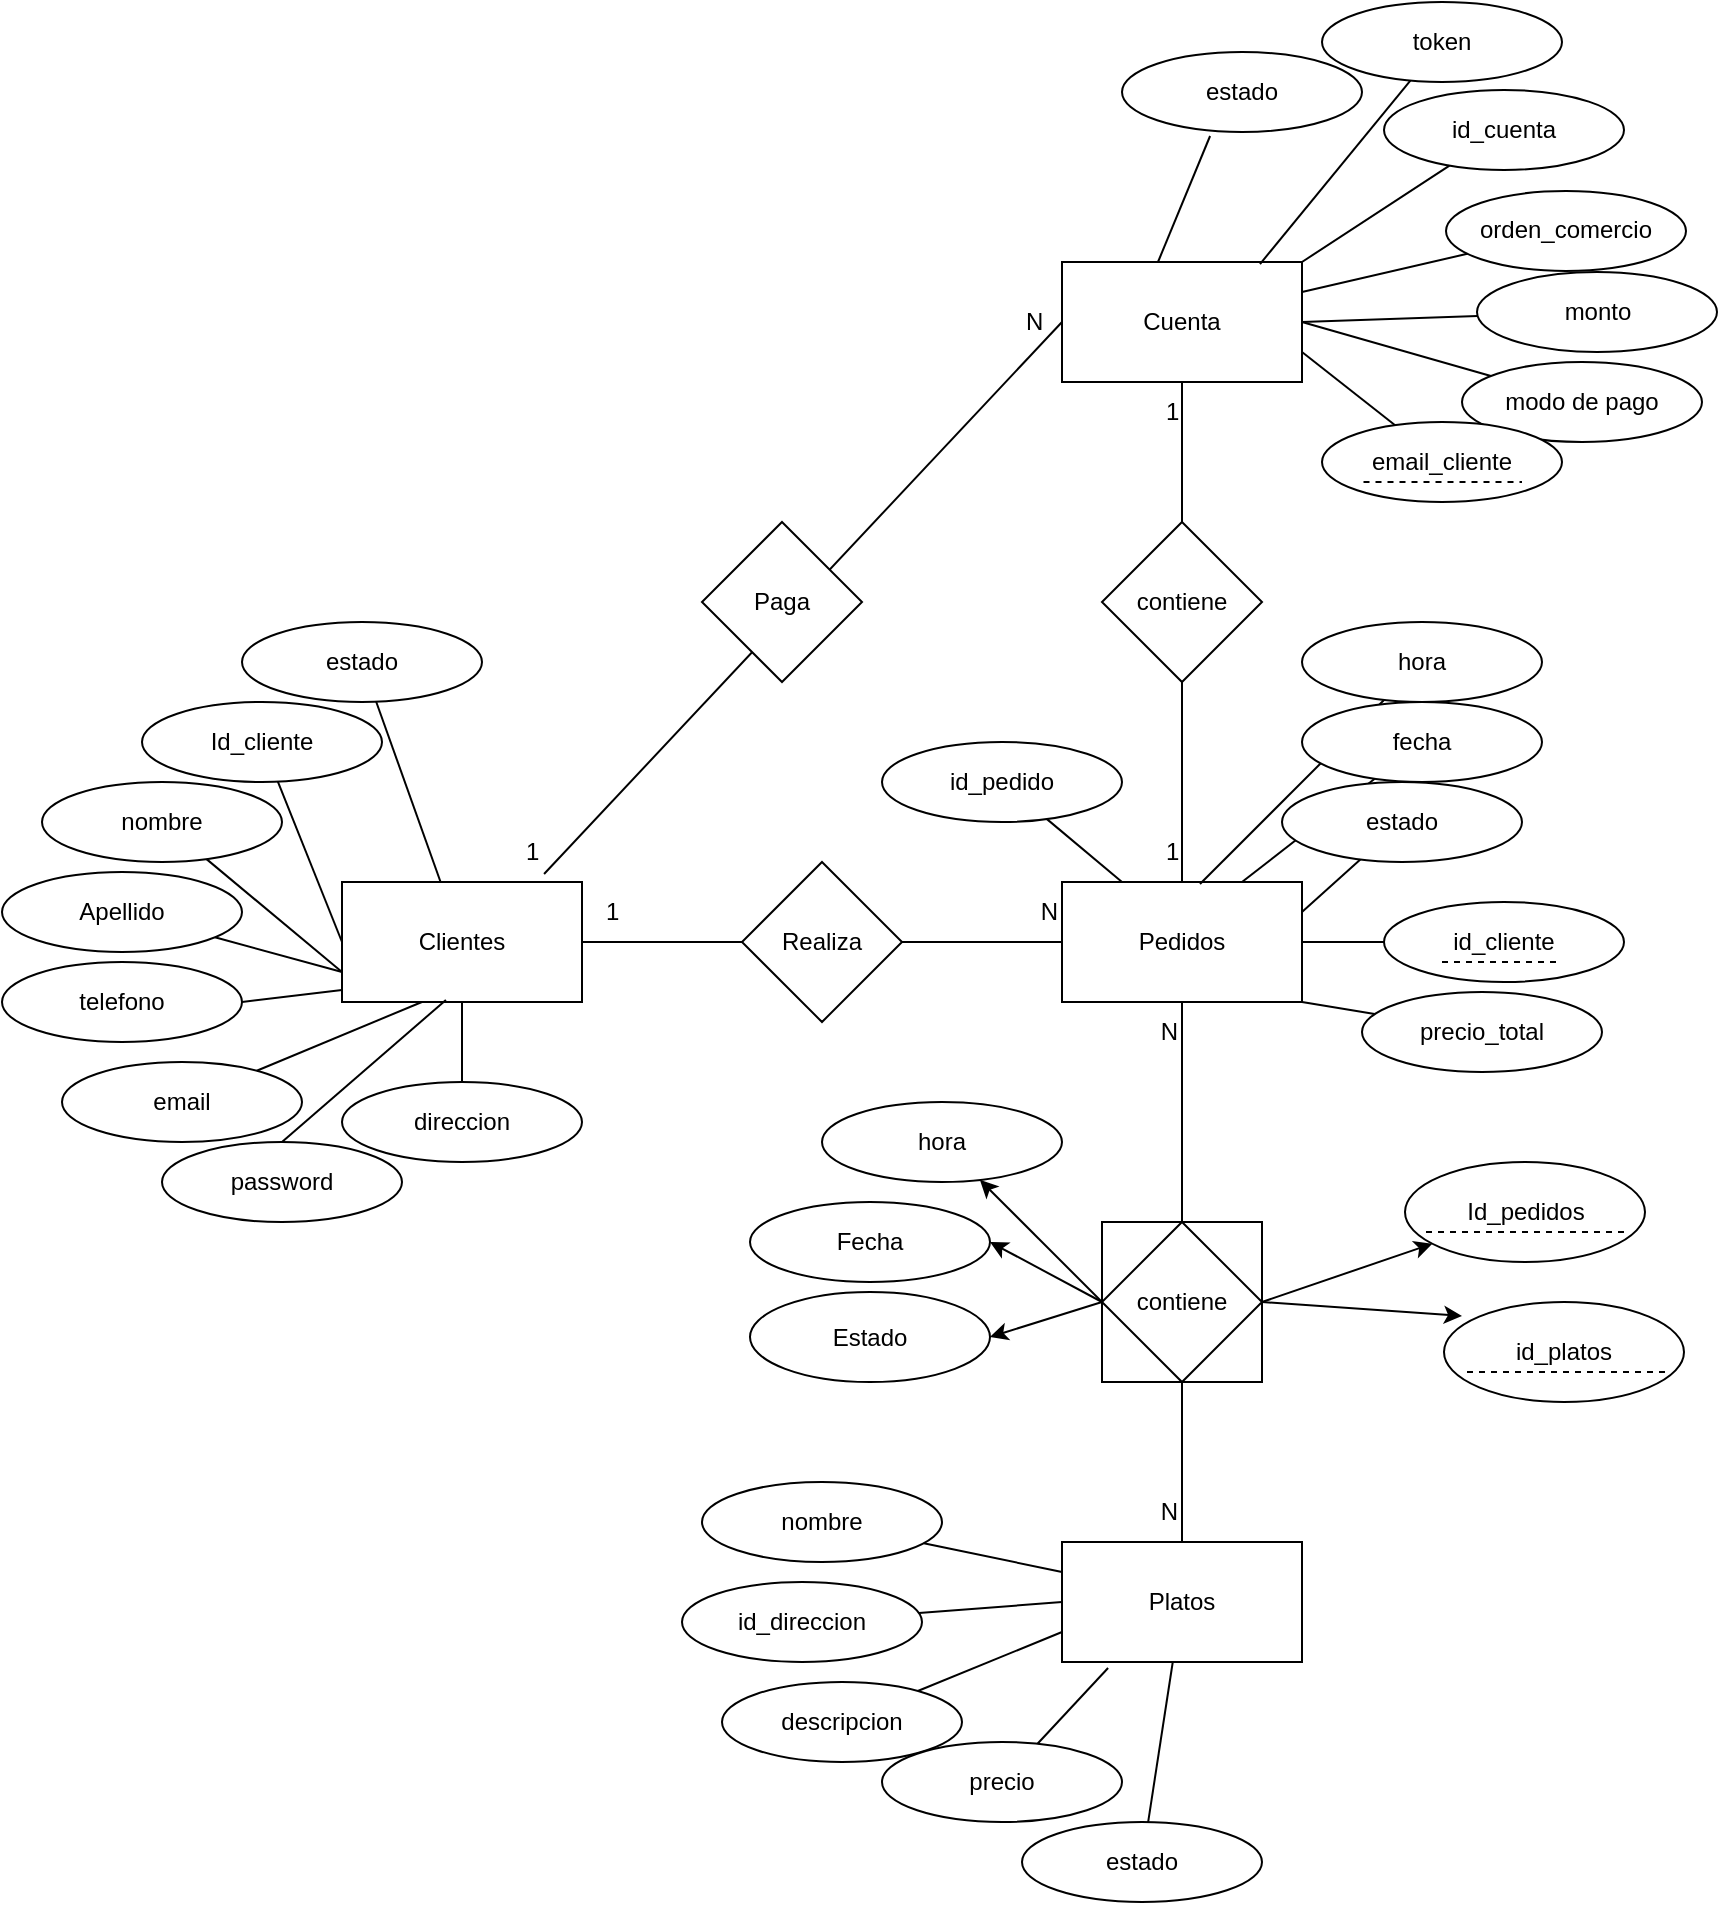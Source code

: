 <mxfile version="15.4.3" type="github">
  <diagram id="s59gSEYK92OxBtgS_U3n" name="Page-1">
    <mxGraphModel dx="2249" dy="1915" grid="1" gridSize="10" guides="1" tooltips="1" connect="1" arrows="1" fold="1" page="1" pageScale="1" pageWidth="827" pageHeight="1169" math="0" shadow="0">
      <root>
        <mxCell id="0" />
        <mxCell id="1" parent="0" />
        <mxCell id="dfuQ-5S-Oy3tqyz46M89-1" value="" style="whiteSpace=wrap;html=1;aspect=fixed;" vertex="1" parent="1">
          <mxGeometry x="470" y="310" width="80" height="80" as="geometry" />
        </mxCell>
        <mxCell id="wE-_WhlfQiMFLJXKhOxG-1" value="Clientes" style="rounded=0;whiteSpace=wrap;html=1;" parent="1" vertex="1">
          <mxGeometry x="90" y="140" width="120" height="60" as="geometry" />
        </mxCell>
        <mxCell id="wE-_WhlfQiMFLJXKhOxG-2" value="Platos" style="rounded=0;whiteSpace=wrap;html=1;" parent="1" vertex="1">
          <mxGeometry x="450" y="470" width="120" height="60" as="geometry" />
        </mxCell>
        <mxCell id="wE-_WhlfQiMFLJXKhOxG-5" value="Cuenta" style="rounded=0;whiteSpace=wrap;html=1;" parent="1" vertex="1">
          <mxGeometry x="450" y="-170" width="120" height="60" as="geometry" />
        </mxCell>
        <mxCell id="wE-_WhlfQiMFLJXKhOxG-6" value="Pedidos" style="rounded=0;whiteSpace=wrap;html=1;" parent="1" vertex="1">
          <mxGeometry x="450" y="140" width="120" height="60" as="geometry" />
        </mxCell>
        <mxCell id="wE-_WhlfQiMFLJXKhOxG-7" value="Realiza" style="rhombus;whiteSpace=wrap;html=1;" parent="1" vertex="1">
          <mxGeometry x="290" y="130" width="80" height="80" as="geometry" />
        </mxCell>
        <mxCell id="wE-_WhlfQiMFLJXKhOxG-18" value="" style="endArrow=none;html=1;rounded=0;strokeColor=default;edgeStyle=orthogonalEdgeStyle;exitX=1;exitY=0.5;exitDx=0;exitDy=0;entryX=0;entryY=0.5;entryDx=0;entryDy=0;" parent="1" source="wE-_WhlfQiMFLJXKhOxG-1" target="wE-_WhlfQiMFLJXKhOxG-7" edge="1">
          <mxGeometry width="50" height="50" relative="1" as="geometry">
            <mxPoint x="290" y="160" as="sourcePoint" />
            <mxPoint x="340" y="110" as="targetPoint" />
          </mxGeometry>
        </mxCell>
        <mxCell id="wE-_WhlfQiMFLJXKhOxG-19" value="" style="endArrow=none;html=1;rounded=0;strokeColor=default;edgeStyle=orthogonalEdgeStyle;exitX=1;exitY=0.5;exitDx=0;exitDy=0;entryX=0;entryY=0.5;entryDx=0;entryDy=0;" parent="1" source="wE-_WhlfQiMFLJXKhOxG-7" target="wE-_WhlfQiMFLJXKhOxG-6" edge="1">
          <mxGeometry width="50" height="50" relative="1" as="geometry">
            <mxPoint x="390" y="169.5" as="sourcePoint" />
            <mxPoint x="480" y="169.5" as="targetPoint" />
          </mxGeometry>
        </mxCell>
        <mxCell id="wE-_WhlfQiMFLJXKhOxG-20" value="1" style="text;html=1;strokeColor=none;fillColor=none;align=left;verticalAlign=middle;whiteSpace=wrap;rounded=0;" parent="1" vertex="1">
          <mxGeometry x="220" y="140" width="60" height="30" as="geometry" />
        </mxCell>
        <mxCell id="wE-_WhlfQiMFLJXKhOxG-23" value="&lt;div align=&quot;right&quot;&gt;N&lt;/div&gt;" style="text;html=1;strokeColor=none;fillColor=none;align=right;verticalAlign=middle;whiteSpace=wrap;rounded=0;" parent="1" vertex="1">
          <mxGeometry x="390" y="140" width="60" height="30" as="geometry" />
        </mxCell>
        <mxCell id="wE-_WhlfQiMFLJXKhOxG-24" value="&lt;div align=&quot;center&quot;&gt;Id_cliente&lt;/div&gt;" style="ellipse;whiteSpace=wrap;html=1;strokeWidth=1;align=center;" parent="1" vertex="1">
          <mxGeometry x="-10" y="50" width="120" height="40" as="geometry" />
        </mxCell>
        <mxCell id="wE-_WhlfQiMFLJXKhOxG-25" value="" style="endArrow=none;html=1;rounded=0;strokeColor=default;exitX=0;exitY=0.5;exitDx=0;exitDy=0;" parent="1" source="wE-_WhlfQiMFLJXKhOxG-1" target="wE-_WhlfQiMFLJXKhOxG-24" edge="1">
          <mxGeometry width="50" height="50" relative="1" as="geometry">
            <mxPoint x="380" y="180" as="sourcePoint" />
            <mxPoint x="460" y="180" as="targetPoint" />
          </mxGeometry>
        </mxCell>
        <mxCell id="wE-_WhlfQiMFLJXKhOxG-26" value="&lt;div align=&quot;center&quot;&gt;nombre&lt;/div&gt;" style="ellipse;whiteSpace=wrap;html=1;strokeWidth=1;align=center;" parent="1" vertex="1">
          <mxGeometry x="-60" y="90" width="120" height="40" as="geometry" />
        </mxCell>
        <mxCell id="wE-_WhlfQiMFLJXKhOxG-27" value="" style="endArrow=none;html=1;rounded=0;strokeColor=default;exitX=0;exitY=0.75;exitDx=0;exitDy=0;" parent="1" source="wE-_WhlfQiMFLJXKhOxG-1" target="wE-_WhlfQiMFLJXKhOxG-26" edge="1">
          <mxGeometry width="50" height="50" relative="1" as="geometry">
            <mxPoint x="80" y="230" as="sourcePoint" />
            <mxPoint x="450" y="240" as="targetPoint" />
          </mxGeometry>
        </mxCell>
        <mxCell id="wE-_WhlfQiMFLJXKhOxG-28" value="&lt;div align=&quot;center&quot;&gt;Apellido&lt;/div&gt;" style="ellipse;whiteSpace=wrap;html=1;strokeWidth=1;align=center;" parent="1" vertex="1">
          <mxGeometry x="-80" y="135" width="120" height="40" as="geometry" />
        </mxCell>
        <mxCell id="wE-_WhlfQiMFLJXKhOxG-29" value="" style="endArrow=none;html=1;rounded=0;strokeColor=default;exitX=0;exitY=0.75;exitDx=0;exitDy=0;" parent="1" source="wE-_WhlfQiMFLJXKhOxG-1" target="wE-_WhlfQiMFLJXKhOxG-28" edge="1">
          <mxGeometry width="50" height="50" relative="1" as="geometry">
            <mxPoint x="140" y="270" as="sourcePoint" />
            <mxPoint x="510" y="280" as="targetPoint" />
          </mxGeometry>
        </mxCell>
        <mxCell id="wE-_WhlfQiMFLJXKhOxG-30" value="&lt;div align=&quot;center&quot;&gt;telefono&lt;/div&gt;" style="ellipse;whiteSpace=wrap;html=1;strokeWidth=1;align=center;" parent="1" vertex="1">
          <mxGeometry x="-80" y="180" width="120" height="40" as="geometry" />
        </mxCell>
        <mxCell id="wE-_WhlfQiMFLJXKhOxG-31" value="" style="endArrow=none;html=1;rounded=0;strokeColor=default;entryX=1;entryY=0.5;entryDx=0;entryDy=0;exitX=0;exitY=0.9;exitDx=0;exitDy=0;exitPerimeter=0;" parent="1" source="wE-_WhlfQiMFLJXKhOxG-1" target="wE-_WhlfQiMFLJXKhOxG-30" edge="1">
          <mxGeometry width="50" height="50" relative="1" as="geometry">
            <mxPoint x="140" y="300" as="sourcePoint" />
            <mxPoint x="510" y="310" as="targetPoint" />
          </mxGeometry>
        </mxCell>
        <mxCell id="wE-_WhlfQiMFLJXKhOxG-32" value="&lt;div align=&quot;center&quot;&gt;email&lt;/div&gt;" style="ellipse;whiteSpace=wrap;html=1;strokeWidth=1;align=center;" parent="1" vertex="1">
          <mxGeometry x="-50" y="230" width="120" height="40" as="geometry" />
        </mxCell>
        <mxCell id="wE-_WhlfQiMFLJXKhOxG-33" value="" style="endArrow=none;html=1;rounded=0;strokeColor=default;exitX=0.333;exitY=1;exitDx=0;exitDy=0;exitPerimeter=0;" parent="1" source="wE-_WhlfQiMFLJXKhOxG-1" target="wE-_WhlfQiMFLJXKhOxG-32" edge="1">
          <mxGeometry width="50" height="50" relative="1" as="geometry">
            <mxPoint x="245" y="270" as="sourcePoint" />
            <mxPoint x="615" y="280" as="targetPoint" />
          </mxGeometry>
        </mxCell>
        <mxCell id="wE-_WhlfQiMFLJXKhOxG-34" value="&lt;div align=&quot;center&quot;&gt;password&lt;br&gt;&lt;/div&gt;" style="ellipse;whiteSpace=wrap;html=1;strokeWidth=1;align=center;" parent="1" vertex="1">
          <mxGeometry y="270" width="120" height="40" as="geometry" />
        </mxCell>
        <mxCell id="wE-_WhlfQiMFLJXKhOxG-35" value="" style="endArrow=none;html=1;rounded=0;strokeColor=default;exitX=0.433;exitY=0.983;exitDx=0;exitDy=0;entryX=0.5;entryY=0;entryDx=0;entryDy=0;exitPerimeter=0;" parent="1" source="wE-_WhlfQiMFLJXKhOxG-1" target="wE-_WhlfQiMFLJXKhOxG-34" edge="1">
          <mxGeometry width="50" height="50" relative="1" as="geometry">
            <mxPoint x="320" y="270" as="sourcePoint" />
            <mxPoint x="690" y="280" as="targetPoint" />
          </mxGeometry>
        </mxCell>
        <mxCell id="wE-_WhlfQiMFLJXKhOxG-37" value="&lt;div align=&quot;center&quot;&gt;direccion&lt;/div&gt;" style="ellipse;whiteSpace=wrap;html=1;strokeWidth=1;align=center;" parent="1" vertex="1">
          <mxGeometry x="90" y="240" width="120" height="40" as="geometry" />
        </mxCell>
        <mxCell id="wE-_WhlfQiMFLJXKhOxG-38" value="" style="endArrow=none;html=1;rounded=0;strokeColor=default;entryX=0.5;entryY=0;entryDx=0;entryDy=0;" parent="1" source="wE-_WhlfQiMFLJXKhOxG-1" target="wE-_WhlfQiMFLJXKhOxG-37" edge="1">
          <mxGeometry width="50" height="50" relative="1" as="geometry">
            <mxPoint x="320" y="310" as="sourcePoint" />
            <mxPoint x="690" y="320" as="targetPoint" />
          </mxGeometry>
        </mxCell>
        <mxCell id="wE-_WhlfQiMFLJXKhOxG-39" value="&lt;div align=&quot;center&quot;&gt;id_pedido&lt;/div&gt;" style="ellipse;whiteSpace=wrap;html=1;strokeWidth=1;align=center;" parent="1" vertex="1">
          <mxGeometry x="360" y="70" width="120" height="40.02" as="geometry" />
        </mxCell>
        <mxCell id="wE-_WhlfQiMFLJXKhOxG-40" value="" style="endArrow=none;html=1;rounded=0;strokeColor=default;exitX=0.25;exitY=0;exitDx=0;exitDy=0;" parent="1" source="wE-_WhlfQiMFLJXKhOxG-6" target="wE-_WhlfQiMFLJXKhOxG-39" edge="1">
          <mxGeometry width="50" height="50" relative="1" as="geometry">
            <mxPoint x="492.96" y="135.0" as="sourcePoint" />
            <mxPoint x="974" y="69.98" as="targetPoint" />
          </mxGeometry>
        </mxCell>
        <mxCell id="wE-_WhlfQiMFLJXKhOxG-41" value="&lt;div align=&quot;center&quot;&gt;hora&lt;/div&gt;" style="ellipse;whiteSpace=wrap;html=1;strokeWidth=1;align=center;" parent="1" vertex="1">
          <mxGeometry x="570" y="10.0" width="120" height="40" as="geometry" />
        </mxCell>
        <mxCell id="wE-_WhlfQiMFLJXKhOxG-42" value="" style="endArrow=none;html=1;rounded=0;strokeColor=default;exitX=0.575;exitY=0.017;exitDx=0;exitDy=0;exitPerimeter=0;" parent="1" source="wE-_WhlfQiMFLJXKhOxG-6" target="wE-_WhlfQiMFLJXKhOxG-41" edge="1">
          <mxGeometry width="50" height="50" relative="1" as="geometry">
            <mxPoint x="760" y="80" as="sourcePoint" />
            <mxPoint x="1130" y="90" as="targetPoint" />
          </mxGeometry>
        </mxCell>
        <mxCell id="wE-_WhlfQiMFLJXKhOxG-43" value="&lt;div align=&quot;center&quot;&gt;fecha&lt;/div&gt;" style="ellipse;whiteSpace=wrap;html=1;strokeWidth=1;align=center;" parent="1" vertex="1">
          <mxGeometry x="570" y="50.0" width="120" height="40" as="geometry" />
        </mxCell>
        <mxCell id="wE-_WhlfQiMFLJXKhOxG-44" value="" style="endArrow=none;html=1;rounded=0;strokeColor=default;exitX=0.75;exitY=0;exitDx=0;exitDy=0;" parent="1" source="wE-_WhlfQiMFLJXKhOxG-6" target="wE-_WhlfQiMFLJXKhOxG-43" edge="1">
          <mxGeometry width="50" height="50" relative="1" as="geometry">
            <mxPoint x="800" y="99.98" as="sourcePoint" />
            <mxPoint x="1170" y="109.98" as="targetPoint" />
          </mxGeometry>
        </mxCell>
        <mxCell id="wE-_WhlfQiMFLJXKhOxG-45" value="&lt;div align=&quot;center&quot;&gt;estado&lt;/div&gt;" style="ellipse;whiteSpace=wrap;html=1;strokeWidth=1;align=center;" parent="1" vertex="1">
          <mxGeometry x="560" y="90" width="120" height="40" as="geometry" />
        </mxCell>
        <mxCell id="wE-_WhlfQiMFLJXKhOxG-46" value="" style="endArrow=none;html=1;rounded=0;strokeColor=default;exitX=1;exitY=0.25;exitDx=0;exitDy=0;" parent="1" source="wE-_WhlfQiMFLJXKhOxG-6" target="wE-_WhlfQiMFLJXKhOxG-45" edge="1">
          <mxGeometry width="50" height="50" relative="1" as="geometry">
            <mxPoint x="810" y="115" as="sourcePoint" />
            <mxPoint x="1180" y="125" as="targetPoint" />
          </mxGeometry>
        </mxCell>
        <mxCell id="wE-_WhlfQiMFLJXKhOxG-47" value="&lt;div align=&quot;center&quot;&gt;estado&lt;/div&gt;" style="ellipse;whiteSpace=wrap;html=1;strokeWidth=1;align=center;" parent="1" vertex="1">
          <mxGeometry x="40" y="10" width="120" height="40" as="geometry" />
        </mxCell>
        <mxCell id="wE-_WhlfQiMFLJXKhOxG-48" value="" style="endArrow=none;html=1;rounded=0;strokeColor=default;" parent="1" source="wE-_WhlfQiMFLJXKhOxG-1" target="wE-_WhlfQiMFLJXKhOxG-47" edge="1">
          <mxGeometry width="50" height="50" relative="1" as="geometry">
            <mxPoint x="230" y="30" as="sourcePoint" />
            <mxPoint x="600" y="40" as="targetPoint" />
          </mxGeometry>
        </mxCell>
        <mxCell id="wE-_WhlfQiMFLJXKhOxG-49" value="&lt;div align=&quot;center&quot;&gt;precio_total&lt;br&gt;&lt;/div&gt;" style="ellipse;whiteSpace=wrap;html=1;strokeWidth=1;align=center;" parent="1" vertex="1">
          <mxGeometry x="600" y="195" width="120" height="40" as="geometry" />
        </mxCell>
        <mxCell id="wE-_WhlfQiMFLJXKhOxG-50" value="" style="endArrow=none;html=1;rounded=0;strokeColor=default;exitX=1;exitY=1;exitDx=0;exitDy=0;" parent="1" source="wE-_WhlfQiMFLJXKhOxG-6" target="wE-_WhlfQiMFLJXKhOxG-49" edge="1">
          <mxGeometry width="50" height="50" relative="1" as="geometry">
            <mxPoint x="810" y="200" as="sourcePoint" />
            <mxPoint x="1180" y="210" as="targetPoint" />
          </mxGeometry>
        </mxCell>
        <mxCell id="wE-_WhlfQiMFLJXKhOxG-51" value="contiene" style="rhombus;whiteSpace=wrap;html=1;strokeWidth=1;align=center;" parent="1" vertex="1">
          <mxGeometry x="470" y="310" width="80" height="80" as="geometry" />
        </mxCell>
        <mxCell id="wE-_WhlfQiMFLJXKhOxG-54" value="" style="endArrow=none;html=1;rounded=0;strokeColor=default;entryX=0.5;entryY=1;entryDx=0;entryDy=0;exitX=0.5;exitY=0;exitDx=0;exitDy=0;" parent="1" source="wE-_WhlfQiMFLJXKhOxG-51" target="wE-_WhlfQiMFLJXKhOxG-6" edge="1">
          <mxGeometry width="50" height="50" relative="1" as="geometry">
            <mxPoint x="480" y="270" as="sourcePoint" />
            <mxPoint x="530" y="220" as="targetPoint" />
          </mxGeometry>
        </mxCell>
        <mxCell id="wE-_WhlfQiMFLJXKhOxG-55" value="" style="endArrow=none;html=1;rounded=0;strokeColor=default;entryX=0.5;entryY=1;entryDx=0;entryDy=0;exitX=0.5;exitY=0;exitDx=0;exitDy=0;" parent="1" source="wE-_WhlfQiMFLJXKhOxG-2" target="wE-_WhlfQiMFLJXKhOxG-51" edge="1">
          <mxGeometry width="50" height="50" relative="1" as="geometry">
            <mxPoint x="510" y="390" as="sourcePoint" />
            <mxPoint x="509" y="350" as="targetPoint" />
          </mxGeometry>
        </mxCell>
        <mxCell id="wE-_WhlfQiMFLJXKhOxG-56" value="&lt;div align=&quot;right&quot;&gt;N&lt;/div&gt;" style="text;html=1;strokeColor=none;fillColor=none;align=right;verticalAlign=middle;whiteSpace=wrap;rounded=0;" parent="1" vertex="1">
          <mxGeometry x="450" y="200" width="60" height="30" as="geometry" />
        </mxCell>
        <mxCell id="wE-_WhlfQiMFLJXKhOxG-57" value="&lt;div align=&quot;right&quot;&gt;N&lt;/div&gt;" style="text;html=1;strokeColor=none;fillColor=none;align=right;verticalAlign=middle;whiteSpace=wrap;rounded=0;" parent="1" vertex="1">
          <mxGeometry x="450" y="440" width="60" height="30" as="geometry" />
        </mxCell>
        <mxCell id="wE-_WhlfQiMFLJXKhOxG-65" value="&lt;div align=&quot;center&quot;&gt;id_direccion&lt;/div&gt;" style="ellipse;whiteSpace=wrap;html=1;strokeWidth=1;align=center;" parent="1" vertex="1">
          <mxGeometry x="260" y="490" width="120" height="40" as="geometry" />
        </mxCell>
        <mxCell id="wE-_WhlfQiMFLJXKhOxG-66" value="" style="endArrow=none;html=1;rounded=0;strokeColor=default;exitX=0;exitY=0.5;exitDx=0;exitDy=0;" parent="1" source="wE-_WhlfQiMFLJXKhOxG-2" target="wE-_WhlfQiMFLJXKhOxG-65" edge="1">
          <mxGeometry width="50" height="50" relative="1" as="geometry">
            <mxPoint x="390" y="505" as="sourcePoint" />
            <mxPoint x="930" y="625" as="targetPoint" />
          </mxGeometry>
        </mxCell>
        <mxCell id="wE-_WhlfQiMFLJXKhOxG-68" value="&lt;div align=&quot;center&quot;&gt;nombre&lt;/div&gt;" style="ellipse;whiteSpace=wrap;html=1;strokeWidth=1;align=center;" parent="1" vertex="1">
          <mxGeometry x="270" y="440" width="120" height="40" as="geometry" />
        </mxCell>
        <mxCell id="wE-_WhlfQiMFLJXKhOxG-69" value="" style="endArrow=none;html=1;rounded=0;strokeColor=default;exitX=0;exitY=0.25;exitDx=0;exitDy=0;" parent="1" source="wE-_WhlfQiMFLJXKhOxG-2" target="wE-_WhlfQiMFLJXKhOxG-68" edge="1">
          <mxGeometry width="50" height="50" relative="1" as="geometry">
            <mxPoint x="450" y="450" as="sourcePoint" />
            <mxPoint x="930" y="575" as="targetPoint" />
          </mxGeometry>
        </mxCell>
        <mxCell id="wE-_WhlfQiMFLJXKhOxG-71" value="&lt;div align=&quot;center&quot;&gt;descripcion&lt;/div&gt;" style="ellipse;whiteSpace=wrap;html=1;strokeWidth=1;align=center;" parent="1" vertex="1">
          <mxGeometry x="280" y="540" width="120" height="40" as="geometry" />
        </mxCell>
        <mxCell id="wE-_WhlfQiMFLJXKhOxG-72" value="" style="endArrow=none;html=1;rounded=0;strokeColor=default;exitX=0;exitY=0.75;exitDx=0;exitDy=0;" parent="1" source="wE-_WhlfQiMFLJXKhOxG-2" target="wE-_WhlfQiMFLJXKhOxG-71" edge="1">
          <mxGeometry width="50" height="50" relative="1" as="geometry">
            <mxPoint x="470" y="550" as="sourcePoint" />
            <mxPoint x="950" y="675" as="targetPoint" />
          </mxGeometry>
        </mxCell>
        <mxCell id="wE-_WhlfQiMFLJXKhOxG-73" value="&lt;div align=&quot;center&quot;&gt;precio&lt;br&gt;&lt;/div&gt;" style="ellipse;whiteSpace=wrap;html=1;strokeWidth=1;align=center;" parent="1" vertex="1">
          <mxGeometry x="360" y="570" width="120" height="40" as="geometry" />
        </mxCell>
        <mxCell id="wE-_WhlfQiMFLJXKhOxG-74" value="" style="endArrow=none;html=1;rounded=0;strokeColor=default;exitX=0.192;exitY=1.05;exitDx=0;exitDy=0;exitPerimeter=0;" parent="1" source="wE-_WhlfQiMFLJXKhOxG-2" target="wE-_WhlfQiMFLJXKhOxG-73" edge="1">
          <mxGeometry width="50" height="50" relative="1" as="geometry">
            <mxPoint x="550" y="590" as="sourcePoint" />
            <mxPoint x="1030" y="715" as="targetPoint" />
          </mxGeometry>
        </mxCell>
        <mxCell id="wE-_WhlfQiMFLJXKhOxG-75" value="&lt;div align=&quot;center&quot;&gt;estado&lt;/div&gt;" style="ellipse;whiteSpace=wrap;html=1;strokeWidth=1;align=center;" parent="1" vertex="1">
          <mxGeometry x="430" y="610" width="120" height="40" as="geometry" />
        </mxCell>
        <mxCell id="wE-_WhlfQiMFLJXKhOxG-76" value="" style="endArrow=none;html=1;rounded=0;strokeColor=default;" parent="1" source="wE-_WhlfQiMFLJXKhOxG-2" target="wE-_WhlfQiMFLJXKhOxG-75" edge="1">
          <mxGeometry width="50" height="50" relative="1" as="geometry">
            <mxPoint x="675" y="600" as="sourcePoint" />
            <mxPoint x="1155" y="725" as="targetPoint" />
          </mxGeometry>
        </mxCell>
        <mxCell id="wE-_WhlfQiMFLJXKhOxG-77" value="contiene" style="rhombus;whiteSpace=wrap;html=1;strokeWidth=1;align=center;" parent="1" vertex="1">
          <mxGeometry x="470" y="-40" width="80" height="80" as="geometry" />
        </mxCell>
        <mxCell id="wE-_WhlfQiMFLJXKhOxG-78" value="" style="endArrow=none;html=1;rounded=0;strokeColor=default;entryX=0.5;entryY=1;entryDx=0;entryDy=0;" parent="1" source="wE-_WhlfQiMFLJXKhOxG-77" target="wE-_WhlfQiMFLJXKhOxG-5" edge="1">
          <mxGeometry width="50" height="50" relative="1" as="geometry">
            <mxPoint x="510" y="-40" as="sourcePoint" />
            <mxPoint x="520" y="210" as="targetPoint" />
          </mxGeometry>
        </mxCell>
        <mxCell id="wE-_WhlfQiMFLJXKhOxG-79" value="" style="endArrow=none;html=1;rounded=0;strokeColor=default;entryX=0.5;entryY=1;entryDx=0;entryDy=0;exitX=0.5;exitY=0;exitDx=0;exitDy=0;" parent="1" source="wE-_WhlfQiMFLJXKhOxG-6" target="wE-_WhlfQiMFLJXKhOxG-77" edge="1">
          <mxGeometry width="50" height="50" relative="1" as="geometry">
            <mxPoint x="520" y="-30" as="sourcePoint" />
            <mxPoint x="520" y="-100" as="targetPoint" />
          </mxGeometry>
        </mxCell>
        <mxCell id="wE-_WhlfQiMFLJXKhOxG-80" value="&lt;div align=&quot;left&quot;&gt;1&lt;/div&gt;" style="text;html=1;strokeColor=none;fillColor=none;align=left;verticalAlign=middle;whiteSpace=wrap;rounded=0;" parent="1" vertex="1">
          <mxGeometry x="500" y="110.02" width="60" height="30" as="geometry" />
        </mxCell>
        <mxCell id="wE-_WhlfQiMFLJXKhOxG-81" value="&lt;div align=&quot;left&quot;&gt;1&lt;/div&gt;" style="text;html=1;strokeColor=none;fillColor=none;align=left;verticalAlign=middle;whiteSpace=wrap;rounded=0;" parent="1" vertex="1">
          <mxGeometry x="500" y="-110.0" width="60" height="30" as="geometry" />
        </mxCell>
        <mxCell id="wE-_WhlfQiMFLJXKhOxG-83" value="" style="endArrow=none;html=1;rounded=0;strokeColor=default;exitX=0.842;exitY=-0.067;exitDx=0;exitDy=0;entryX=0;entryY=0.5;entryDx=0;entryDy=0;exitPerimeter=0;" parent="1" source="wE-_WhlfQiMFLJXKhOxG-1" target="wE-_WhlfQiMFLJXKhOxG-5" edge="1">
          <mxGeometry width="50" height="50" relative="1" as="geometry">
            <mxPoint x="520" y="320" as="sourcePoint" />
            <mxPoint x="440" y="-130" as="targetPoint" />
          </mxGeometry>
        </mxCell>
        <mxCell id="wE-_WhlfQiMFLJXKhOxG-84" value="&lt;div align=&quot;center&quot;&gt;Paga&lt;/div&gt;" style="rhombus;whiteSpace=wrap;html=1;strokeWidth=1;align=center;" parent="1" vertex="1">
          <mxGeometry x="270" y="-40" width="80" height="80" as="geometry" />
        </mxCell>
        <mxCell id="wE-_WhlfQiMFLJXKhOxG-85" value="1" style="text;html=1;strokeColor=none;fillColor=none;align=left;verticalAlign=middle;whiteSpace=wrap;rounded=0;" parent="1" vertex="1">
          <mxGeometry x="180" y="110.02" width="60" height="30" as="geometry" />
        </mxCell>
        <mxCell id="wE-_WhlfQiMFLJXKhOxG-86" value="N" style="text;html=1;strokeColor=none;fillColor=none;align=left;verticalAlign=middle;whiteSpace=wrap;rounded=0;" parent="1" vertex="1">
          <mxGeometry x="430" y="-155" width="60" height="30" as="geometry" />
        </mxCell>
        <mxCell id="wE-_WhlfQiMFLJXKhOxG-87" value="&lt;div align=&quot;center&quot;&gt;estado&lt;/div&gt;" style="ellipse;whiteSpace=wrap;html=1;strokeWidth=1;align=center;" parent="1" vertex="1">
          <mxGeometry x="480" y="-275" width="120" height="40" as="geometry" />
        </mxCell>
        <mxCell id="wE-_WhlfQiMFLJXKhOxG-88" value="" style="endArrow=none;html=1;rounded=0;strokeColor=default;exitX=0.4;exitY=0;exitDx=0;exitDy=0;entryX=0.367;entryY=1.05;entryDx=0;entryDy=0;entryPerimeter=0;exitPerimeter=0;" parent="1" source="wE-_WhlfQiMFLJXKhOxG-5" target="wE-_WhlfQiMFLJXKhOxG-87" edge="1">
          <mxGeometry width="50" height="50" relative="1" as="geometry">
            <mxPoint x="510" y="-155" as="sourcePoint" />
            <mxPoint x="1040" y="-245" as="targetPoint" />
          </mxGeometry>
        </mxCell>
        <mxCell id="wE-_WhlfQiMFLJXKhOxG-89" value="token" style="ellipse;whiteSpace=wrap;html=1;strokeWidth=1;align=center;" parent="1" vertex="1">
          <mxGeometry x="580" y="-300" width="120" height="40" as="geometry" />
        </mxCell>
        <mxCell id="wE-_WhlfQiMFLJXKhOxG-90" value="" style="endArrow=none;html=1;rounded=0;strokeColor=default;exitX=0.825;exitY=0.017;exitDx=0;exitDy=0;exitPerimeter=0;" parent="1" source="wE-_WhlfQiMFLJXKhOxG-5" target="wE-_WhlfQiMFLJXKhOxG-89" edge="1">
          <mxGeometry width="50" height="50" relative="1" as="geometry">
            <mxPoint x="569" y="-216.98" as="sourcePoint" />
            <mxPoint x="1140" y="-270" as="targetPoint" />
          </mxGeometry>
        </mxCell>
        <mxCell id="wE-_WhlfQiMFLJXKhOxG-91" value="id_cuenta" style="ellipse;whiteSpace=wrap;html=1;strokeWidth=1;align=center;" parent="1" vertex="1">
          <mxGeometry x="611" y="-256.02" width="120" height="40" as="geometry" />
        </mxCell>
        <mxCell id="wE-_WhlfQiMFLJXKhOxG-92" value="" style="endArrow=none;html=1;rounded=0;strokeColor=default;exitX=1;exitY=0;exitDx=0;exitDy=0;" parent="1" source="wE-_WhlfQiMFLJXKhOxG-5" target="wE-_WhlfQiMFLJXKhOxG-91" edge="1">
          <mxGeometry width="50" height="50" relative="1" as="geometry">
            <mxPoint x="580" y="-125.0" as="sourcePoint" />
            <mxPoint x="1171" y="-226.02" as="targetPoint" />
          </mxGeometry>
        </mxCell>
        <mxCell id="wE-_WhlfQiMFLJXKhOxG-93" value="orden_comercio" style="ellipse;whiteSpace=wrap;html=1;strokeWidth=1;align=center;" parent="1" vertex="1">
          <mxGeometry x="642" y="-205.51" width="120" height="40" as="geometry" />
        </mxCell>
        <mxCell id="wE-_WhlfQiMFLJXKhOxG-94" value="" style="endArrow=none;html=1;rounded=0;strokeColor=default;exitX=1;exitY=0.25;exitDx=0;exitDy=0;" parent="1" source="wE-_WhlfQiMFLJXKhOxG-5" target="wE-_WhlfQiMFLJXKhOxG-93" edge="1">
          <mxGeometry width="50" height="50" relative="1" as="geometry">
            <mxPoint x="611" y="-74.49" as="sourcePoint" />
            <mxPoint x="1202" y="-175.51" as="targetPoint" />
          </mxGeometry>
        </mxCell>
        <mxCell id="wE-_WhlfQiMFLJXKhOxG-95" value="monto" style="ellipse;whiteSpace=wrap;html=1;strokeWidth=1;align=center;" parent="1" vertex="1">
          <mxGeometry x="657.5" y="-165" width="120" height="40" as="geometry" />
        </mxCell>
        <mxCell id="wE-_WhlfQiMFLJXKhOxG-96" value="" style="endArrow=none;html=1;rounded=0;strokeColor=default;exitX=1;exitY=0.5;exitDx=0;exitDy=0;" parent="1" source="wE-_WhlfQiMFLJXKhOxG-5" target="wE-_WhlfQiMFLJXKhOxG-95" edge="1">
          <mxGeometry width="50" height="50" relative="1" as="geometry">
            <mxPoint x="626.5" y="-23.98" as="sourcePoint" />
            <mxPoint x="1217.5" y="-125" as="targetPoint" />
          </mxGeometry>
        </mxCell>
        <mxCell id="wE-_WhlfQiMFLJXKhOxG-97" value="modo de pago" style="ellipse;whiteSpace=wrap;html=1;strokeWidth=1;align=center;" parent="1" vertex="1">
          <mxGeometry x="650" y="-120" width="120" height="40" as="geometry" />
        </mxCell>
        <mxCell id="wE-_WhlfQiMFLJXKhOxG-98" value="" style="endArrow=none;html=1;rounded=0;strokeColor=default;exitX=1;exitY=0.5;exitDx=0;exitDy=0;" parent="1" source="wE-_WhlfQiMFLJXKhOxG-5" target="wE-_WhlfQiMFLJXKhOxG-97" edge="1">
          <mxGeometry width="50" height="50" relative="1" as="geometry">
            <mxPoint x="589" y="-128.98" as="sourcePoint" />
            <mxPoint x="1180" y="-230" as="targetPoint" />
          </mxGeometry>
        </mxCell>
        <mxCell id="wE-_WhlfQiMFLJXKhOxG-99" value="email_cliente" style="ellipse;whiteSpace=wrap;html=1;strokeWidth=1;align=center;" parent="1" vertex="1">
          <mxGeometry x="580" y="-90" width="120" height="40" as="geometry" />
        </mxCell>
        <mxCell id="wE-_WhlfQiMFLJXKhOxG-100" value="" style="endArrow=none;html=1;rounded=0;strokeColor=default;entryX=1;entryY=0.75;entryDx=0;entryDy=0;" parent="1" source="wE-_WhlfQiMFLJXKhOxG-99" target="wE-_WhlfQiMFLJXKhOxG-5" edge="1">
          <mxGeometry width="50" height="50" relative="1" as="geometry">
            <mxPoint x="508" y="-160" as="sourcePoint" />
            <mxPoint x="534.04" y="-223" as="targetPoint" />
          </mxGeometry>
        </mxCell>
        <mxCell id="dfuQ-5S-Oy3tqyz46M89-2" value="Id_pedidos" style="ellipse;whiteSpace=wrap;html=1;" vertex="1" parent="1">
          <mxGeometry x="621.5" y="280" width="120" height="50" as="geometry" />
        </mxCell>
        <mxCell id="dfuQ-5S-Oy3tqyz46M89-3" value="id_platos" style="ellipse;whiteSpace=wrap;html=1;" vertex="1" parent="1">
          <mxGeometry x="641" y="350" width="120" height="50" as="geometry" />
        </mxCell>
        <mxCell id="dfuQ-5S-Oy3tqyz46M89-4" value="" style="endArrow=classic;html=1;rounded=0;exitX=1;exitY=0.5;exitDx=0;exitDy=0;" edge="1" parent="1" source="wE-_WhlfQiMFLJXKhOxG-51" target="dfuQ-5S-Oy3tqyz46M89-2">
          <mxGeometry width="50" height="50" relative="1" as="geometry">
            <mxPoint x="590" y="330" as="sourcePoint" />
            <mxPoint x="640" y="280" as="targetPoint" />
          </mxGeometry>
        </mxCell>
        <mxCell id="dfuQ-5S-Oy3tqyz46M89-5" value="" style="endArrow=classic;html=1;rounded=0;exitX=1;exitY=0.5;exitDx=0;exitDy=0;entryX=0.075;entryY=0.14;entryDx=0;entryDy=0;entryPerimeter=0;" edge="1" parent="1" source="wE-_WhlfQiMFLJXKhOxG-51" target="dfuQ-5S-Oy3tqyz46M89-3">
          <mxGeometry width="50" height="50" relative="1" as="geometry">
            <mxPoint x="560" y="360" as="sourcePoint" />
            <mxPoint x="635.522" y="345.476" as="targetPoint" />
          </mxGeometry>
        </mxCell>
        <mxCell id="dfuQ-5S-Oy3tqyz46M89-6" value="" style="line;strokeWidth=1;html=1;dashed=1;" vertex="1" parent="1">
          <mxGeometry x="652.5" y="380" width="99" height="10" as="geometry" />
        </mxCell>
        <mxCell id="dfuQ-5S-Oy3tqyz46M89-7" value="" style="line;strokeWidth=1;html=1;dashed=1;" vertex="1" parent="1">
          <mxGeometry x="632" y="310" width="99" height="10" as="geometry" />
        </mxCell>
        <mxCell id="dfuQ-5S-Oy3tqyz46M89-8" value="hora" style="ellipse;whiteSpace=wrap;html=1;strokeWidth=1;" vertex="1" parent="1">
          <mxGeometry x="330" y="250" width="120" height="40" as="geometry" />
        </mxCell>
        <mxCell id="dfuQ-5S-Oy3tqyz46M89-9" value="Fecha" style="ellipse;whiteSpace=wrap;html=1;strokeWidth=1;" vertex="1" parent="1">
          <mxGeometry x="294" y="300" width="120" height="40" as="geometry" />
        </mxCell>
        <mxCell id="dfuQ-5S-Oy3tqyz46M89-10" value="Estado" style="ellipse;whiteSpace=wrap;html=1;strokeWidth=1;" vertex="1" parent="1">
          <mxGeometry x="294" y="345" width="120" height="45" as="geometry" />
        </mxCell>
        <mxCell id="dfuQ-5S-Oy3tqyz46M89-11" value="" style="endArrow=classic;html=1;rounded=0;" edge="1" parent="1" target="dfuQ-5S-Oy3tqyz46M89-8">
          <mxGeometry width="50" height="50" relative="1" as="geometry">
            <mxPoint x="470" y="350" as="sourcePoint" />
            <mxPoint x="645.205" y="330.903" as="targetPoint" />
          </mxGeometry>
        </mxCell>
        <mxCell id="dfuQ-5S-Oy3tqyz46M89-12" value="" style="endArrow=classic;html=1;rounded=0;exitX=0;exitY=0.5;exitDx=0;exitDy=0;entryX=1;entryY=0.5;entryDx=0;entryDy=0;" edge="1" parent="1" source="wE-_WhlfQiMFLJXKhOxG-51" target="dfuQ-5S-Oy3tqyz46M89-9">
          <mxGeometry width="50" height="50" relative="1" as="geometry">
            <mxPoint x="480" y="350" as="sourcePoint" />
            <mxPoint x="421.36" y="298.69" as="targetPoint" />
          </mxGeometry>
        </mxCell>
        <mxCell id="dfuQ-5S-Oy3tqyz46M89-13" value="" style="endArrow=classic;html=1;rounded=0;exitX=0;exitY=0.5;exitDx=0;exitDy=0;entryX=1;entryY=0.5;entryDx=0;entryDy=0;" edge="1" parent="1" source="wE-_WhlfQiMFLJXKhOxG-51" target="dfuQ-5S-Oy3tqyz46M89-10">
          <mxGeometry width="50" height="50" relative="1" as="geometry">
            <mxPoint x="490" y="360" as="sourcePoint" />
            <mxPoint x="431.36" y="308.69" as="targetPoint" />
          </mxGeometry>
        </mxCell>
        <mxCell id="dfuQ-5S-Oy3tqyz46M89-15" value="id_cliente" style="ellipse;whiteSpace=wrap;html=1;strokeWidth=1;align=center;" vertex="1" parent="1">
          <mxGeometry x="611" y="150" width="120" height="40" as="geometry" />
        </mxCell>
        <mxCell id="dfuQ-5S-Oy3tqyz46M89-17" value="" style="endArrow=none;html=1;rounded=0;exitX=1;exitY=0.5;exitDx=0;exitDy=0;" edge="1" parent="1" source="wE-_WhlfQiMFLJXKhOxG-6" target="dfuQ-5S-Oy3tqyz46M89-15">
          <mxGeometry width="50" height="50" relative="1" as="geometry">
            <mxPoint x="590" y="200" as="sourcePoint" />
            <mxPoint x="640" y="150" as="targetPoint" />
          </mxGeometry>
        </mxCell>
        <mxCell id="dfuQ-5S-Oy3tqyz46M89-18" value="" style="endArrow=none;html=1;rounded=0;dashed=1;" edge="1" parent="1">
          <mxGeometry width="50" height="50" relative="1" as="geometry">
            <mxPoint x="640" y="180" as="sourcePoint" />
            <mxPoint x="698.5" y="180" as="targetPoint" />
          </mxGeometry>
        </mxCell>
        <mxCell id="dfuQ-5S-Oy3tqyz46M89-19" value="" style="endArrow=none;html=1;rounded=0;dashed=1;" edge="1" parent="1">
          <mxGeometry width="50" height="50" relative="1" as="geometry">
            <mxPoint x="600.75" y="-60" as="sourcePoint" />
            <mxPoint x="680" y="-60" as="targetPoint" />
          </mxGeometry>
        </mxCell>
      </root>
    </mxGraphModel>
  </diagram>
</mxfile>
